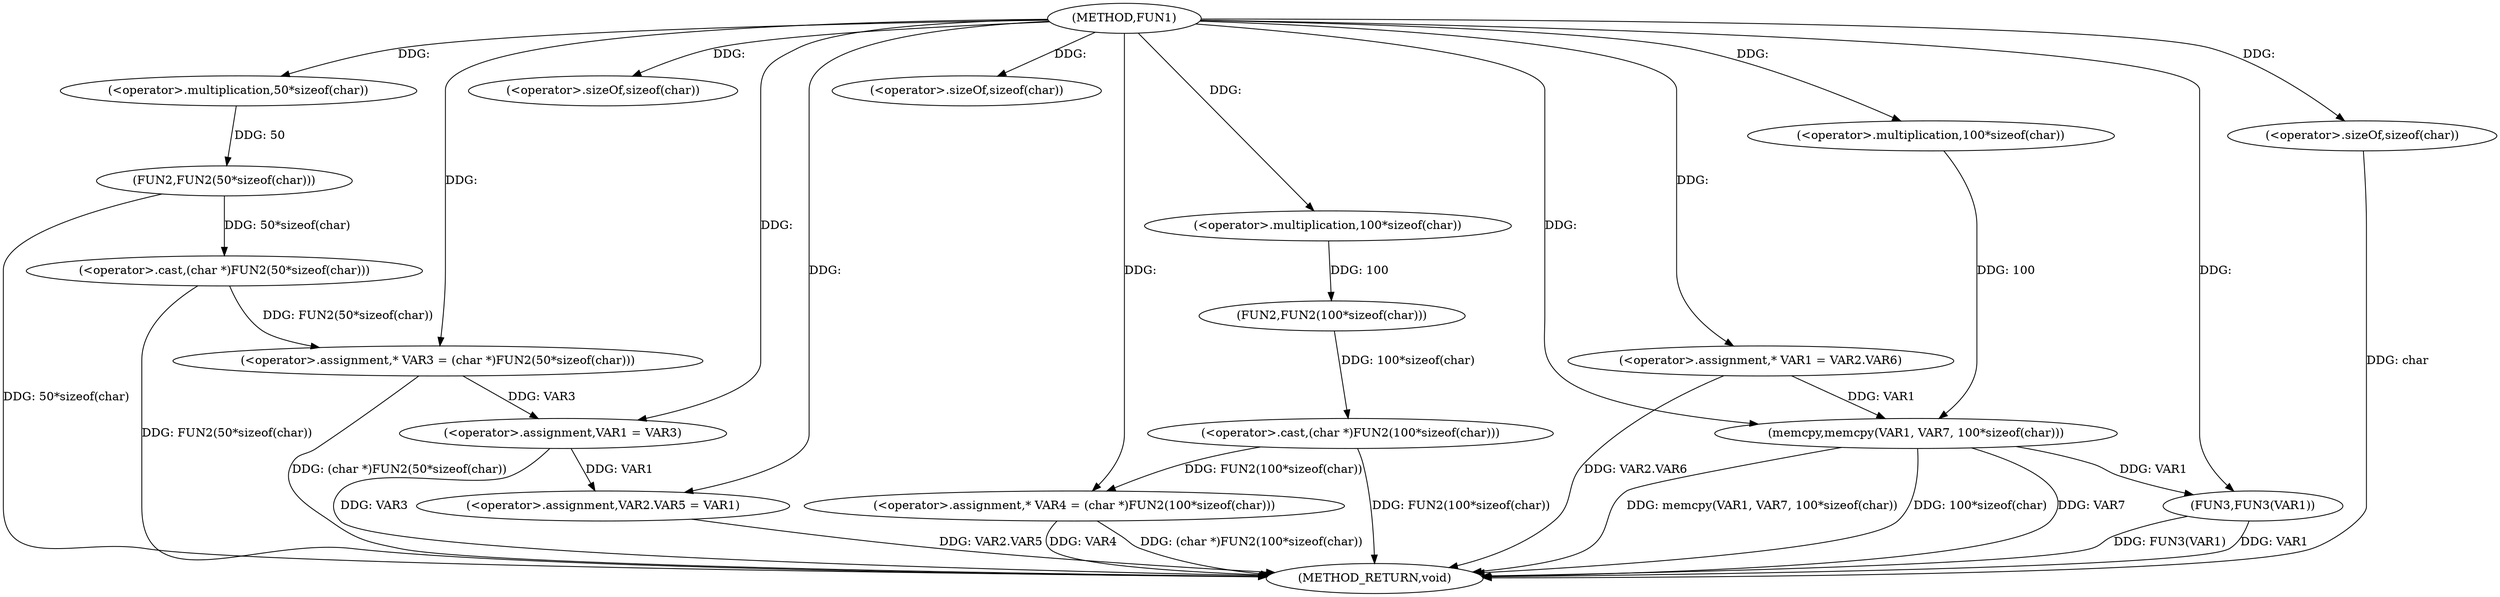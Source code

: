 digraph FUN1 {  
"1000100" [label = "(METHOD,FUN1)" ]
"1000150" [label = "(METHOD_RETURN,void)" ]
"1000105" [label = "(<operator>.assignment,* VAR3 = (char *)FUN2(50*sizeof(char)))" ]
"1000107" [label = "(<operator>.cast,(char *)FUN2(50*sizeof(char)))" ]
"1000109" [label = "(FUN2,FUN2(50*sizeof(char)))" ]
"1000110" [label = "(<operator>.multiplication,50*sizeof(char))" ]
"1000112" [label = "(<operator>.sizeOf,sizeof(char))" ]
"1000115" [label = "(<operator>.assignment,* VAR4 = (char *)FUN2(100*sizeof(char)))" ]
"1000117" [label = "(<operator>.cast,(char *)FUN2(100*sizeof(char)))" ]
"1000119" [label = "(FUN2,FUN2(100*sizeof(char)))" ]
"1000120" [label = "(<operator>.multiplication,100*sizeof(char))" ]
"1000122" [label = "(<operator>.sizeOf,sizeof(char))" ]
"1000124" [label = "(<operator>.assignment,VAR1 = VAR3)" ]
"1000127" [label = "(<operator>.assignment,VAR2.VAR5 = VAR1)" ]
"1000134" [label = "(<operator>.assignment,* VAR1 = VAR2.VAR6)" ]
"1000141" [label = "(memcpy,memcpy(VAR1, VAR7, 100*sizeof(char)))" ]
"1000144" [label = "(<operator>.multiplication,100*sizeof(char))" ]
"1000146" [label = "(<operator>.sizeOf,sizeof(char))" ]
"1000148" [label = "(FUN3,FUN3(VAR1))" ]
  "1000115" -> "1000150"  [ label = "DDG: (char *)FUN2(100*sizeof(char))"] 
  "1000124" -> "1000150"  [ label = "DDG: VAR3"] 
  "1000105" -> "1000150"  [ label = "DDG: (char *)FUN2(50*sizeof(char))"] 
  "1000141" -> "1000150"  [ label = "DDG: memcpy(VAR1, VAR7, 100*sizeof(char))"] 
  "1000109" -> "1000150"  [ label = "DDG: 50*sizeof(char)"] 
  "1000127" -> "1000150"  [ label = "DDG: VAR2.VAR5"] 
  "1000117" -> "1000150"  [ label = "DDG: FUN2(100*sizeof(char))"] 
  "1000107" -> "1000150"  [ label = "DDG: FUN2(50*sizeof(char))"] 
  "1000141" -> "1000150"  [ label = "DDG: 100*sizeof(char)"] 
  "1000148" -> "1000150"  [ label = "DDG: VAR1"] 
  "1000148" -> "1000150"  [ label = "DDG: FUN3(VAR1)"] 
  "1000141" -> "1000150"  [ label = "DDG: VAR7"] 
  "1000134" -> "1000150"  [ label = "DDG: VAR2.VAR6"] 
  "1000146" -> "1000150"  [ label = "DDG: char"] 
  "1000115" -> "1000150"  [ label = "DDG: VAR4"] 
  "1000107" -> "1000105"  [ label = "DDG: FUN2(50*sizeof(char))"] 
  "1000100" -> "1000105"  [ label = "DDG: "] 
  "1000109" -> "1000107"  [ label = "DDG: 50*sizeof(char)"] 
  "1000110" -> "1000109"  [ label = "DDG: 50"] 
  "1000100" -> "1000110"  [ label = "DDG: "] 
  "1000100" -> "1000112"  [ label = "DDG: "] 
  "1000117" -> "1000115"  [ label = "DDG: FUN2(100*sizeof(char))"] 
  "1000100" -> "1000115"  [ label = "DDG: "] 
  "1000119" -> "1000117"  [ label = "DDG: 100*sizeof(char)"] 
  "1000120" -> "1000119"  [ label = "DDG: 100"] 
  "1000100" -> "1000120"  [ label = "DDG: "] 
  "1000100" -> "1000122"  [ label = "DDG: "] 
  "1000105" -> "1000124"  [ label = "DDG: VAR3"] 
  "1000100" -> "1000124"  [ label = "DDG: "] 
  "1000124" -> "1000127"  [ label = "DDG: VAR1"] 
  "1000100" -> "1000127"  [ label = "DDG: "] 
  "1000100" -> "1000134"  [ label = "DDG: "] 
  "1000134" -> "1000141"  [ label = "DDG: VAR1"] 
  "1000100" -> "1000141"  [ label = "DDG: "] 
  "1000144" -> "1000141"  [ label = "DDG: 100"] 
  "1000100" -> "1000144"  [ label = "DDG: "] 
  "1000100" -> "1000146"  [ label = "DDG: "] 
  "1000141" -> "1000148"  [ label = "DDG: VAR1"] 
  "1000100" -> "1000148"  [ label = "DDG: "] 
}
